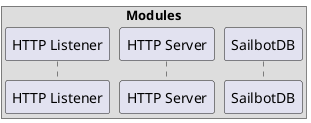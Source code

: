 ' To be included in other files, do not use on its own
@startuml common

box Modules
participant "HTTP Listener" as handler
participant "HTTP Server" as server
participant SailbotDB as db
end box

@endmul
